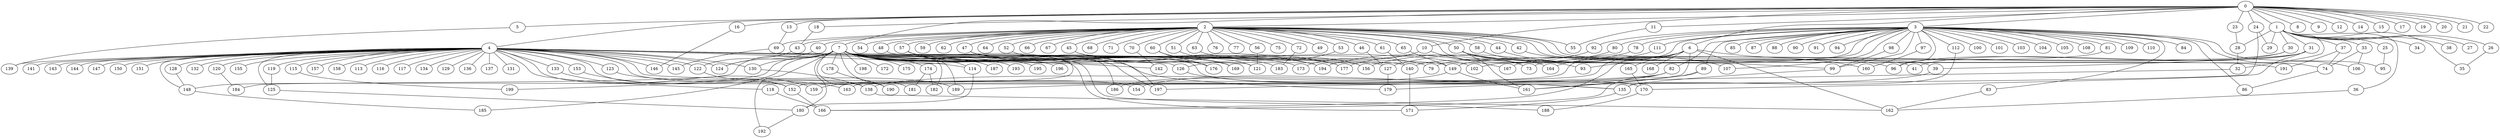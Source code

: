 
graph graphname {
    0 -- 1
0 -- 2
0 -- 3
0 -- 4
0 -- 5
0 -- 6
0 -- 7
0 -- 8
0 -- 9
0 -- 10
0 -- 11
0 -- 12
0 -- 13
0 -- 14
0 -- 15
0 -- 16
0 -- 17
0 -- 18
0 -- 19
0 -- 20
0 -- 21
0 -- 22
0 -- 23
0 -- 24
1 -- 32
1 -- 34
1 -- 35
1 -- 36
1 -- 37
1 -- 38
1 -- 33
1 -- 25
1 -- 26
1 -- 27
1 -- 28
1 -- 29
1 -- 30
1 -- 31
2 -- 39
2 -- 40
2 -- 41
2 -- 42
2 -- 43
2 -- 44
2 -- 45
2 -- 46
2 -- 47
2 -- 48
2 -- 49
2 -- 50
2 -- 51
2 -- 52
2 -- 53
2 -- 54
2 -- 55
2 -- 56
2 -- 57
2 -- 58
2 -- 59
2 -- 60
2 -- 61
2 -- 62
2 -- 63
2 -- 64
2 -- 65
2 -- 66
2 -- 67
2 -- 68
2 -- 69
2 -- 70
2 -- 71
2 -- 72
2 -- 73
2 -- 74
2 -- 75
2 -- 76
2 -- 77
3 -- 78
3 -- 79
3 -- 80
3 -- 81
3 -- 82
3 -- 83
3 -- 84
3 -- 85
3 -- 86
3 -- 87
3 -- 88
3 -- 89
3 -- 90
3 -- 91
3 -- 92
3 -- 93
3 -- 94
3 -- 95
3 -- 96
3 -- 97
3 -- 98
3 -- 99
3 -- 100
3 -- 101
3 -- 102
3 -- 103
3 -- 104
3 -- 105
3 -- 106
3 -- 107
3 -- 108
3 -- 109
3 -- 110
3 -- 111
3 -- 112
4 -- 128
4 -- 130
4 -- 131
4 -- 132
4 -- 133
4 -- 134
4 -- 129
4 -- 136
4 -- 137
4 -- 138
4 -- 139
4 -- 140
4 -- 141
4 -- 142
4 -- 143
4 -- 144
4 -- 145
4 -- 146
4 -- 147
4 -- 148
4 -- 149
4 -- 150
4 -- 151
4 -- 152
4 -- 153
4 -- 154
4 -- 155
4 -- 156
4 -- 157
4 -- 158
4 -- 135
4 -- 113
4 -- 114
4 -- 115
4 -- 116
4 -- 117
4 -- 118
4 -- 119
4 -- 120
4 -- 121
4 -- 122
4 -- 123
4 -- 124
4 -- 125
4 -- 126
4 -- 127
5 -- 139
6 -- 160
6 -- 162
6 -- 163
6 -- 164
6 -- 165
6 -- 166
6 -- 161
6 -- 168
6 -- 167
6 -- 159
7 -- 169
7 -- 170
7 -- 171
7 -- 172
7 -- 173
7 -- 174
7 -- 175
7 -- 176
7 -- 177
7 -- 178
7 -- 179
7 -- 180
7 -- 181
7 -- 182
7 -- 183
7 -- 184
7 -- 185
7 -- 186
7 -- 187
7 -- 188
7 -- 189
7 -- 190
7 -- 191
7 -- 192
7 -- 193
7 -- 194
7 -- 195
7 -- 196
7 -- 197
7 -- 198
7 -- 199
7 -- 130
7 -- 124
10 -- 167
10 -- 173
11 -- 55
13 -- 69
16 -- 146
18 -- 43
23 -- 28
24 -- 179
24 -- 29
25 -- 95
26 -- 35
28 -- 32
30 -- 96
30 -- 73
31 -- 149
31 -- 170
31 -- 39
31 -- 41
32 -- 197
33 -- 106
33 -- 74
36 -- 162
37 -- 74
37 -- 191
39 -- 138
40 -- 124
42 -- 96
43 -- 122
44 -- 107
45 -- 177
46 -- 127
47 -- 176
47 -- 197
47 -- 79
48 -- 152
50 -- 73
50 -- 99
50 -- 161
50 -- 164
51 -- 121
52 -- 194
53 -- 126
56 -- 121
57 -- 114
57 -- 102
58 -- 93
60 -- 176
60 -- 169
61 -- 140
63 -- 156
65 -- 149
69 -- 145
70 -- 142
72 -- 183
74 -- 86
78 -- 156
80 -- 177
81 -- 140
82 -- 189
82 -- 154
82 -- 148
83 -- 162
89 -- 166
89 -- 161
92 -- 194
97 -- 160
98 -- 99
99 -- 135
111 -- 127
112 -- 135
114 -- 180
115 -- 199
118 -- 166
119 -- 125
120 -- 184
122 -- 152
123 -- 189
125 -- 180
126 -- 135
127 -- 179
128 -- 148
130 -- 138
133 -- 159
135 -- 171
138 -- 162
140 -- 171
148 -- 185
149 -- 161
149 -- 186
152 -- 166
153 -- 163
165 -- 170
170 -- 188
174 -- 181
174 -- 182
178 -- 190
180 -- 192

}
